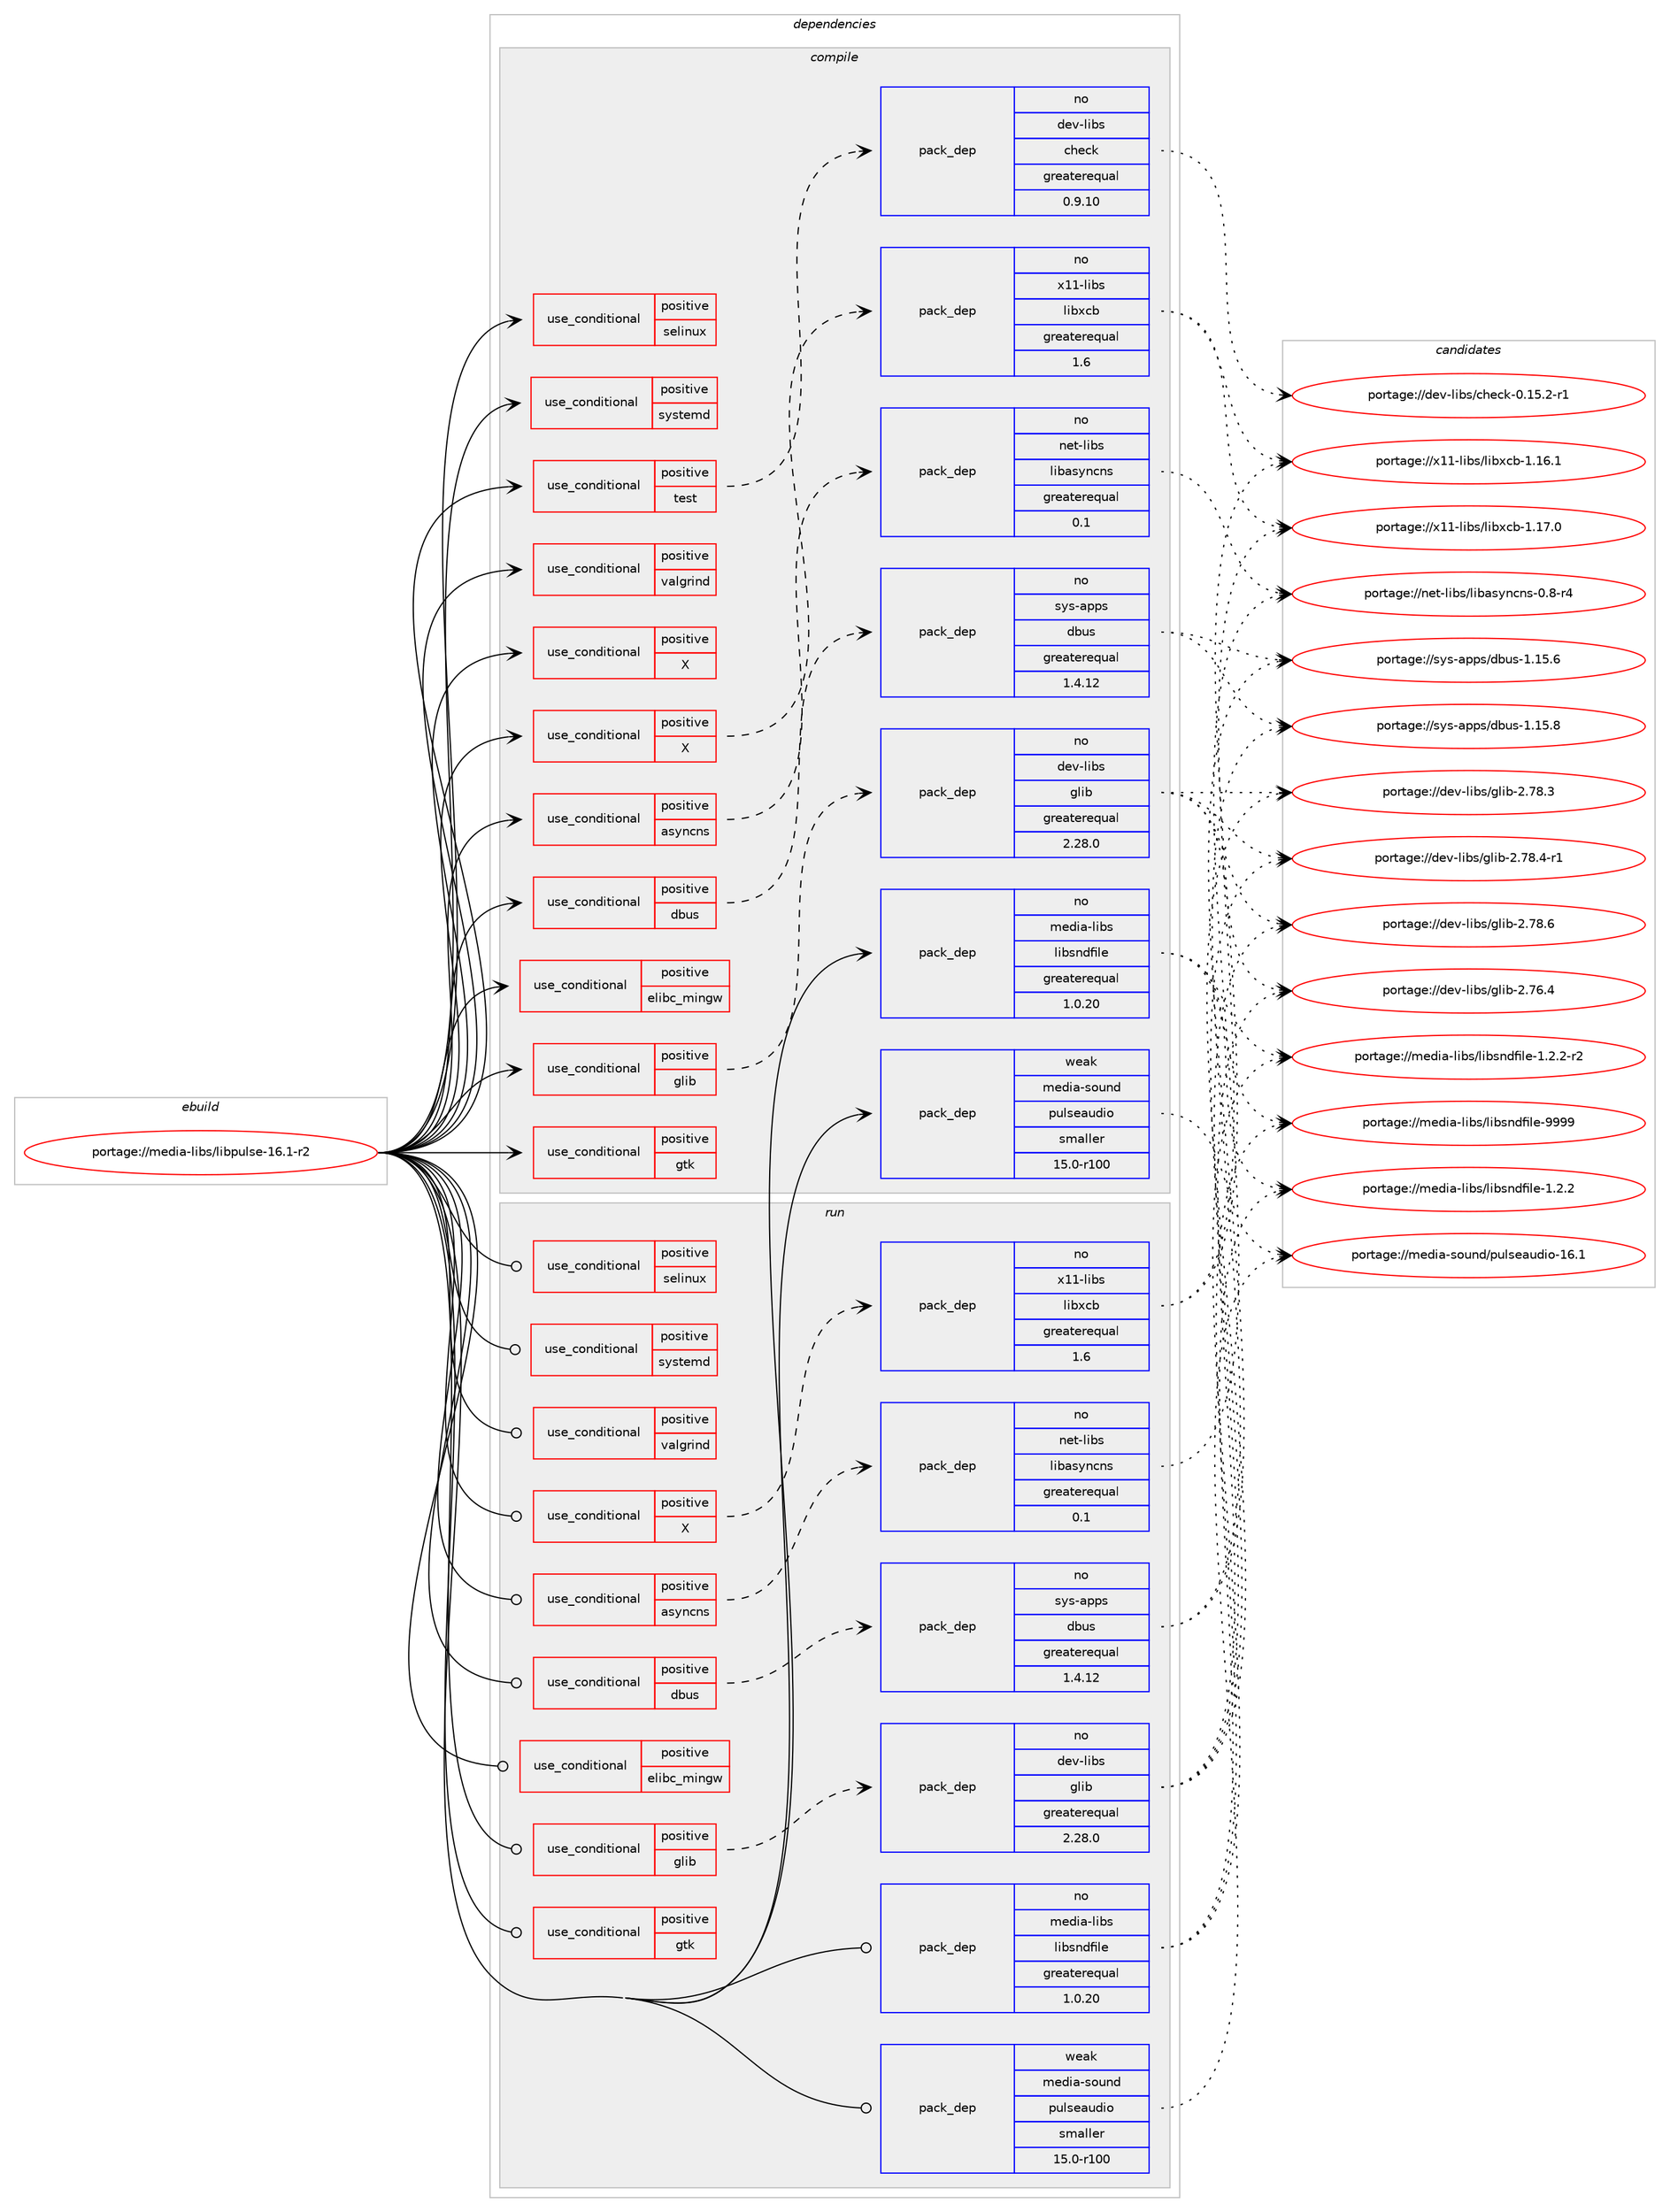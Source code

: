 digraph prolog {

# *************
# Graph options
# *************

newrank=true;
concentrate=true;
compound=true;
graph [rankdir=LR,fontname=Helvetica,fontsize=10,ranksep=1.5];#, ranksep=2.5, nodesep=0.2];
edge  [arrowhead=vee];
node  [fontname=Helvetica,fontsize=10];

# **********
# The ebuild
# **********

subgraph cluster_leftcol {
color=gray;
rank=same;
label=<<i>ebuild</i>>;
id [label="portage://media-libs/libpulse-16.1-r2", color=red, width=4, href="../media-libs/libpulse-16.1-r2.svg"];
}

# ****************
# The dependencies
# ****************

subgraph cluster_midcol {
color=gray;
label=<<i>dependencies</i>>;
subgraph cluster_compile {
fillcolor="#eeeeee";
style=filled;
label=<<i>compile</i>>;
subgraph cond74162 {
dependency156167 [label=<<TABLE BORDER="0" CELLBORDER="1" CELLSPACING="0" CELLPADDING="4"><TR><TD ROWSPAN="3" CELLPADDING="10">use_conditional</TD></TR><TR><TD>positive</TD></TR><TR><TD>X</TD></TR></TABLE>>, shape=none, color=red];
# *** BEGIN UNKNOWN DEPENDENCY TYPE (TODO) ***
# dependency156167 -> package_dependency(portage://media-libs/libpulse-16.1-r2,install,no,x11-base,xorg-proto,none,[,,],[],[])
# *** END UNKNOWN DEPENDENCY TYPE (TODO) ***

}
id:e -> dependency156167:w [weight=20,style="solid",arrowhead="vee"];
subgraph cond74163 {
dependency156168 [label=<<TABLE BORDER="0" CELLBORDER="1" CELLSPACING="0" CELLPADDING="4"><TR><TD ROWSPAN="3" CELLPADDING="10">use_conditional</TD></TR><TR><TD>positive</TD></TR><TR><TD>X</TD></TR></TABLE>>, shape=none, color=red];
# *** BEGIN UNKNOWN DEPENDENCY TYPE (TODO) ***
# dependency156168 -> package_dependency(portage://media-libs/libpulse-16.1-r2,install,no,x11-libs,libX11,none,[,,],[],[use(optenable(abi_x86_32),negative),use(optenable(abi_x86_64),negative),use(optenable(abi_x86_x32),negative),use(optenable(abi_mips_n32),negative),use(optenable(abi_mips_n64),negative),use(optenable(abi_mips_o32),negative),use(optenable(abi_s390_32),negative),use(optenable(abi_s390_64),negative)])
# *** END UNKNOWN DEPENDENCY TYPE (TODO) ***

subgraph pack79691 {
dependency156169 [label=<<TABLE BORDER="0" CELLBORDER="1" CELLSPACING="0" CELLPADDING="4" WIDTH="220"><TR><TD ROWSPAN="6" CELLPADDING="30">pack_dep</TD></TR><TR><TD WIDTH="110">no</TD></TR><TR><TD>x11-libs</TD></TR><TR><TD>libxcb</TD></TR><TR><TD>greaterequal</TD></TR><TR><TD>1.6</TD></TR></TABLE>>, shape=none, color=blue];
}
dependency156168:e -> dependency156169:w [weight=20,style="dashed",arrowhead="vee"];
}
id:e -> dependency156168:w [weight=20,style="solid",arrowhead="vee"];
subgraph cond74164 {
dependency156170 [label=<<TABLE BORDER="0" CELLBORDER="1" CELLSPACING="0" CELLPADDING="4"><TR><TD ROWSPAN="3" CELLPADDING="10">use_conditional</TD></TR><TR><TD>positive</TD></TR><TR><TD>asyncns</TD></TR></TABLE>>, shape=none, color=red];
subgraph pack79692 {
dependency156171 [label=<<TABLE BORDER="0" CELLBORDER="1" CELLSPACING="0" CELLPADDING="4" WIDTH="220"><TR><TD ROWSPAN="6" CELLPADDING="30">pack_dep</TD></TR><TR><TD WIDTH="110">no</TD></TR><TR><TD>net-libs</TD></TR><TR><TD>libasyncns</TD></TR><TR><TD>greaterequal</TD></TR><TR><TD>0.1</TD></TR></TABLE>>, shape=none, color=blue];
}
dependency156170:e -> dependency156171:w [weight=20,style="dashed",arrowhead="vee"];
}
id:e -> dependency156170:w [weight=20,style="solid",arrowhead="vee"];
subgraph cond74165 {
dependency156172 [label=<<TABLE BORDER="0" CELLBORDER="1" CELLSPACING="0" CELLPADDING="4"><TR><TD ROWSPAN="3" CELLPADDING="10">use_conditional</TD></TR><TR><TD>positive</TD></TR><TR><TD>dbus</TD></TR></TABLE>>, shape=none, color=red];
subgraph pack79693 {
dependency156173 [label=<<TABLE BORDER="0" CELLBORDER="1" CELLSPACING="0" CELLPADDING="4" WIDTH="220"><TR><TD ROWSPAN="6" CELLPADDING="30">pack_dep</TD></TR><TR><TD WIDTH="110">no</TD></TR><TR><TD>sys-apps</TD></TR><TR><TD>dbus</TD></TR><TR><TD>greaterequal</TD></TR><TR><TD>1.4.12</TD></TR></TABLE>>, shape=none, color=blue];
}
dependency156172:e -> dependency156173:w [weight=20,style="dashed",arrowhead="vee"];
}
id:e -> dependency156172:w [weight=20,style="solid",arrowhead="vee"];
subgraph cond74166 {
dependency156174 [label=<<TABLE BORDER="0" CELLBORDER="1" CELLSPACING="0" CELLPADDING="4"><TR><TD ROWSPAN="3" CELLPADDING="10">use_conditional</TD></TR><TR><TD>positive</TD></TR><TR><TD>elibc_mingw</TD></TR></TABLE>>, shape=none, color=red];
# *** BEGIN UNKNOWN DEPENDENCY TYPE (TODO) ***
# dependency156174 -> package_dependency(portage://media-libs/libpulse-16.1-r2,install,no,dev-libs,libpcre,none,[,,],[slot(3)],[])
# *** END UNKNOWN DEPENDENCY TYPE (TODO) ***

}
id:e -> dependency156174:w [weight=20,style="solid",arrowhead="vee"];
subgraph cond74167 {
dependency156175 [label=<<TABLE BORDER="0" CELLBORDER="1" CELLSPACING="0" CELLPADDING="4"><TR><TD ROWSPAN="3" CELLPADDING="10">use_conditional</TD></TR><TR><TD>positive</TD></TR><TR><TD>glib</TD></TR></TABLE>>, shape=none, color=red];
subgraph pack79694 {
dependency156176 [label=<<TABLE BORDER="0" CELLBORDER="1" CELLSPACING="0" CELLPADDING="4" WIDTH="220"><TR><TD ROWSPAN="6" CELLPADDING="30">pack_dep</TD></TR><TR><TD WIDTH="110">no</TD></TR><TR><TD>dev-libs</TD></TR><TR><TD>glib</TD></TR><TR><TD>greaterequal</TD></TR><TR><TD>2.28.0</TD></TR></TABLE>>, shape=none, color=blue];
}
dependency156175:e -> dependency156176:w [weight=20,style="dashed",arrowhead="vee"];
}
id:e -> dependency156175:w [weight=20,style="solid",arrowhead="vee"];
subgraph cond74168 {
dependency156177 [label=<<TABLE BORDER="0" CELLBORDER="1" CELLSPACING="0" CELLPADDING="4"><TR><TD ROWSPAN="3" CELLPADDING="10">use_conditional</TD></TR><TR><TD>positive</TD></TR><TR><TD>gtk</TD></TR></TABLE>>, shape=none, color=red];
# *** BEGIN UNKNOWN DEPENDENCY TYPE (TODO) ***
# dependency156177 -> package_dependency(portage://media-libs/libpulse-16.1-r2,install,no,x11-libs,gtk+,none,[,,],[slot(3)],[])
# *** END UNKNOWN DEPENDENCY TYPE (TODO) ***

}
id:e -> dependency156177:w [weight=20,style="solid",arrowhead="vee"];
subgraph cond74169 {
dependency156178 [label=<<TABLE BORDER="0" CELLBORDER="1" CELLSPACING="0" CELLPADDING="4"><TR><TD ROWSPAN="3" CELLPADDING="10">use_conditional</TD></TR><TR><TD>positive</TD></TR><TR><TD>selinux</TD></TR></TABLE>>, shape=none, color=red];
# *** BEGIN UNKNOWN DEPENDENCY TYPE (TODO) ***
# dependency156178 -> package_dependency(portage://media-libs/libpulse-16.1-r2,install,no,sec-policy,selinux-pulseaudio,none,[,,],[],[])
# *** END UNKNOWN DEPENDENCY TYPE (TODO) ***

}
id:e -> dependency156178:w [weight=20,style="solid",arrowhead="vee"];
subgraph cond74170 {
dependency156179 [label=<<TABLE BORDER="0" CELLBORDER="1" CELLSPACING="0" CELLPADDING="4"><TR><TD ROWSPAN="3" CELLPADDING="10">use_conditional</TD></TR><TR><TD>positive</TD></TR><TR><TD>systemd</TD></TR></TABLE>>, shape=none, color=red];
# *** BEGIN UNKNOWN DEPENDENCY TYPE (TODO) ***
# dependency156179 -> package_dependency(portage://media-libs/libpulse-16.1-r2,install,no,sys-apps,systemd,none,[,,],any_same_slot,[])
# *** END UNKNOWN DEPENDENCY TYPE (TODO) ***

}
id:e -> dependency156179:w [weight=20,style="solid",arrowhead="vee"];
subgraph cond74171 {
dependency156180 [label=<<TABLE BORDER="0" CELLBORDER="1" CELLSPACING="0" CELLPADDING="4"><TR><TD ROWSPAN="3" CELLPADDING="10">use_conditional</TD></TR><TR><TD>positive</TD></TR><TR><TD>test</TD></TR></TABLE>>, shape=none, color=red];
subgraph pack79695 {
dependency156181 [label=<<TABLE BORDER="0" CELLBORDER="1" CELLSPACING="0" CELLPADDING="4" WIDTH="220"><TR><TD ROWSPAN="6" CELLPADDING="30">pack_dep</TD></TR><TR><TD WIDTH="110">no</TD></TR><TR><TD>dev-libs</TD></TR><TR><TD>check</TD></TR><TR><TD>greaterequal</TD></TR><TR><TD>0.9.10</TD></TR></TABLE>>, shape=none, color=blue];
}
dependency156180:e -> dependency156181:w [weight=20,style="dashed",arrowhead="vee"];
}
id:e -> dependency156180:w [weight=20,style="solid",arrowhead="vee"];
subgraph cond74172 {
dependency156182 [label=<<TABLE BORDER="0" CELLBORDER="1" CELLSPACING="0" CELLPADDING="4"><TR><TD ROWSPAN="3" CELLPADDING="10">use_conditional</TD></TR><TR><TD>positive</TD></TR><TR><TD>valgrind</TD></TR></TABLE>>, shape=none, color=red];
# *** BEGIN UNKNOWN DEPENDENCY TYPE (TODO) ***
# dependency156182 -> package_dependency(portage://media-libs/libpulse-16.1-r2,install,no,dev-debug,valgrind,none,[,,],[],[])
# *** END UNKNOWN DEPENDENCY TYPE (TODO) ***

}
id:e -> dependency156182:w [weight=20,style="solid",arrowhead="vee"];
# *** BEGIN UNKNOWN DEPENDENCY TYPE (TODO) ***
# id -> package_dependency(portage://media-libs/libpulse-16.1-r2,install,no,dev-libs,libatomic_ops,none,[,,],[],[])
# *** END UNKNOWN DEPENDENCY TYPE (TODO) ***

subgraph pack79696 {
dependency156183 [label=<<TABLE BORDER="0" CELLBORDER="1" CELLSPACING="0" CELLPADDING="4" WIDTH="220"><TR><TD ROWSPAN="6" CELLPADDING="30">pack_dep</TD></TR><TR><TD WIDTH="110">no</TD></TR><TR><TD>media-libs</TD></TR><TR><TD>libsndfile</TD></TR><TR><TD>greaterequal</TD></TR><TR><TD>1.0.20</TD></TR></TABLE>>, shape=none, color=blue];
}
id:e -> dependency156183:w [weight=20,style="solid",arrowhead="vee"];
subgraph pack79697 {
dependency156184 [label=<<TABLE BORDER="0" CELLBORDER="1" CELLSPACING="0" CELLPADDING="4" WIDTH="220"><TR><TD ROWSPAN="6" CELLPADDING="30">pack_dep</TD></TR><TR><TD WIDTH="110">weak</TD></TR><TR><TD>media-sound</TD></TR><TR><TD>pulseaudio</TD></TR><TR><TD>smaller</TD></TR><TR><TD>15.0-r100</TD></TR></TABLE>>, shape=none, color=blue];
}
id:e -> dependency156184:w [weight=20,style="solid",arrowhead="vee"];
}
subgraph cluster_compileandrun {
fillcolor="#eeeeee";
style=filled;
label=<<i>compile and run</i>>;
}
subgraph cluster_run {
fillcolor="#eeeeee";
style=filled;
label=<<i>run</i>>;
subgraph cond74173 {
dependency156185 [label=<<TABLE BORDER="0" CELLBORDER="1" CELLSPACING="0" CELLPADDING="4"><TR><TD ROWSPAN="3" CELLPADDING="10">use_conditional</TD></TR><TR><TD>positive</TD></TR><TR><TD>X</TD></TR></TABLE>>, shape=none, color=red];
# *** BEGIN UNKNOWN DEPENDENCY TYPE (TODO) ***
# dependency156185 -> package_dependency(portage://media-libs/libpulse-16.1-r2,run,no,x11-libs,libX11,none,[,,],[],[use(optenable(abi_x86_32),negative),use(optenable(abi_x86_64),negative),use(optenable(abi_x86_x32),negative),use(optenable(abi_mips_n32),negative),use(optenable(abi_mips_n64),negative),use(optenable(abi_mips_o32),negative),use(optenable(abi_s390_32),negative),use(optenable(abi_s390_64),negative)])
# *** END UNKNOWN DEPENDENCY TYPE (TODO) ***

subgraph pack79698 {
dependency156186 [label=<<TABLE BORDER="0" CELLBORDER="1" CELLSPACING="0" CELLPADDING="4" WIDTH="220"><TR><TD ROWSPAN="6" CELLPADDING="30">pack_dep</TD></TR><TR><TD WIDTH="110">no</TD></TR><TR><TD>x11-libs</TD></TR><TR><TD>libxcb</TD></TR><TR><TD>greaterequal</TD></TR><TR><TD>1.6</TD></TR></TABLE>>, shape=none, color=blue];
}
dependency156185:e -> dependency156186:w [weight=20,style="dashed",arrowhead="vee"];
}
id:e -> dependency156185:w [weight=20,style="solid",arrowhead="odot"];
subgraph cond74174 {
dependency156187 [label=<<TABLE BORDER="0" CELLBORDER="1" CELLSPACING="0" CELLPADDING="4"><TR><TD ROWSPAN="3" CELLPADDING="10">use_conditional</TD></TR><TR><TD>positive</TD></TR><TR><TD>asyncns</TD></TR></TABLE>>, shape=none, color=red];
subgraph pack79699 {
dependency156188 [label=<<TABLE BORDER="0" CELLBORDER="1" CELLSPACING="0" CELLPADDING="4" WIDTH="220"><TR><TD ROWSPAN="6" CELLPADDING="30">pack_dep</TD></TR><TR><TD WIDTH="110">no</TD></TR><TR><TD>net-libs</TD></TR><TR><TD>libasyncns</TD></TR><TR><TD>greaterequal</TD></TR><TR><TD>0.1</TD></TR></TABLE>>, shape=none, color=blue];
}
dependency156187:e -> dependency156188:w [weight=20,style="dashed",arrowhead="vee"];
}
id:e -> dependency156187:w [weight=20,style="solid",arrowhead="odot"];
subgraph cond74175 {
dependency156189 [label=<<TABLE BORDER="0" CELLBORDER="1" CELLSPACING="0" CELLPADDING="4"><TR><TD ROWSPAN="3" CELLPADDING="10">use_conditional</TD></TR><TR><TD>positive</TD></TR><TR><TD>dbus</TD></TR></TABLE>>, shape=none, color=red];
subgraph pack79700 {
dependency156190 [label=<<TABLE BORDER="0" CELLBORDER="1" CELLSPACING="0" CELLPADDING="4" WIDTH="220"><TR><TD ROWSPAN="6" CELLPADDING="30">pack_dep</TD></TR><TR><TD WIDTH="110">no</TD></TR><TR><TD>sys-apps</TD></TR><TR><TD>dbus</TD></TR><TR><TD>greaterequal</TD></TR><TR><TD>1.4.12</TD></TR></TABLE>>, shape=none, color=blue];
}
dependency156189:e -> dependency156190:w [weight=20,style="dashed",arrowhead="vee"];
}
id:e -> dependency156189:w [weight=20,style="solid",arrowhead="odot"];
subgraph cond74176 {
dependency156191 [label=<<TABLE BORDER="0" CELLBORDER="1" CELLSPACING="0" CELLPADDING="4"><TR><TD ROWSPAN="3" CELLPADDING="10">use_conditional</TD></TR><TR><TD>positive</TD></TR><TR><TD>elibc_mingw</TD></TR></TABLE>>, shape=none, color=red];
# *** BEGIN UNKNOWN DEPENDENCY TYPE (TODO) ***
# dependency156191 -> package_dependency(portage://media-libs/libpulse-16.1-r2,run,no,dev-libs,libpcre,none,[,,],[slot(3)],[])
# *** END UNKNOWN DEPENDENCY TYPE (TODO) ***

}
id:e -> dependency156191:w [weight=20,style="solid",arrowhead="odot"];
subgraph cond74177 {
dependency156192 [label=<<TABLE BORDER="0" CELLBORDER="1" CELLSPACING="0" CELLPADDING="4"><TR><TD ROWSPAN="3" CELLPADDING="10">use_conditional</TD></TR><TR><TD>positive</TD></TR><TR><TD>glib</TD></TR></TABLE>>, shape=none, color=red];
subgraph pack79701 {
dependency156193 [label=<<TABLE BORDER="0" CELLBORDER="1" CELLSPACING="0" CELLPADDING="4" WIDTH="220"><TR><TD ROWSPAN="6" CELLPADDING="30">pack_dep</TD></TR><TR><TD WIDTH="110">no</TD></TR><TR><TD>dev-libs</TD></TR><TR><TD>glib</TD></TR><TR><TD>greaterequal</TD></TR><TR><TD>2.28.0</TD></TR></TABLE>>, shape=none, color=blue];
}
dependency156192:e -> dependency156193:w [weight=20,style="dashed",arrowhead="vee"];
}
id:e -> dependency156192:w [weight=20,style="solid",arrowhead="odot"];
subgraph cond74178 {
dependency156194 [label=<<TABLE BORDER="0" CELLBORDER="1" CELLSPACING="0" CELLPADDING="4"><TR><TD ROWSPAN="3" CELLPADDING="10">use_conditional</TD></TR><TR><TD>positive</TD></TR><TR><TD>gtk</TD></TR></TABLE>>, shape=none, color=red];
# *** BEGIN UNKNOWN DEPENDENCY TYPE (TODO) ***
# dependency156194 -> package_dependency(portage://media-libs/libpulse-16.1-r2,run,no,x11-libs,gtk+,none,[,,],[slot(3)],[])
# *** END UNKNOWN DEPENDENCY TYPE (TODO) ***

}
id:e -> dependency156194:w [weight=20,style="solid",arrowhead="odot"];
subgraph cond74179 {
dependency156195 [label=<<TABLE BORDER="0" CELLBORDER="1" CELLSPACING="0" CELLPADDING="4"><TR><TD ROWSPAN="3" CELLPADDING="10">use_conditional</TD></TR><TR><TD>positive</TD></TR><TR><TD>selinux</TD></TR></TABLE>>, shape=none, color=red];
# *** BEGIN UNKNOWN DEPENDENCY TYPE (TODO) ***
# dependency156195 -> package_dependency(portage://media-libs/libpulse-16.1-r2,run,no,sec-policy,selinux-pulseaudio,none,[,,],[],[])
# *** END UNKNOWN DEPENDENCY TYPE (TODO) ***

}
id:e -> dependency156195:w [weight=20,style="solid",arrowhead="odot"];
subgraph cond74180 {
dependency156196 [label=<<TABLE BORDER="0" CELLBORDER="1" CELLSPACING="0" CELLPADDING="4"><TR><TD ROWSPAN="3" CELLPADDING="10">use_conditional</TD></TR><TR><TD>positive</TD></TR><TR><TD>systemd</TD></TR></TABLE>>, shape=none, color=red];
# *** BEGIN UNKNOWN DEPENDENCY TYPE (TODO) ***
# dependency156196 -> package_dependency(portage://media-libs/libpulse-16.1-r2,run,no,sys-apps,systemd,none,[,,],any_same_slot,[])
# *** END UNKNOWN DEPENDENCY TYPE (TODO) ***

}
id:e -> dependency156196:w [weight=20,style="solid",arrowhead="odot"];
subgraph cond74181 {
dependency156197 [label=<<TABLE BORDER="0" CELLBORDER="1" CELLSPACING="0" CELLPADDING="4"><TR><TD ROWSPAN="3" CELLPADDING="10">use_conditional</TD></TR><TR><TD>positive</TD></TR><TR><TD>valgrind</TD></TR></TABLE>>, shape=none, color=red];
# *** BEGIN UNKNOWN DEPENDENCY TYPE (TODO) ***
# dependency156197 -> package_dependency(portage://media-libs/libpulse-16.1-r2,run,no,dev-debug,valgrind,none,[,,],[],[])
# *** END UNKNOWN DEPENDENCY TYPE (TODO) ***

}
id:e -> dependency156197:w [weight=20,style="solid",arrowhead="odot"];
# *** BEGIN UNKNOWN DEPENDENCY TYPE (TODO) ***
# id -> package_dependency(portage://media-libs/libpulse-16.1-r2,run,no,dev-libs,libatomic_ops,none,[,,],[],[])
# *** END UNKNOWN DEPENDENCY TYPE (TODO) ***

subgraph pack79702 {
dependency156198 [label=<<TABLE BORDER="0" CELLBORDER="1" CELLSPACING="0" CELLPADDING="4" WIDTH="220"><TR><TD ROWSPAN="6" CELLPADDING="30">pack_dep</TD></TR><TR><TD WIDTH="110">no</TD></TR><TR><TD>media-libs</TD></TR><TR><TD>libsndfile</TD></TR><TR><TD>greaterequal</TD></TR><TR><TD>1.0.20</TD></TR></TABLE>>, shape=none, color=blue];
}
id:e -> dependency156198:w [weight=20,style="solid",arrowhead="odot"];
subgraph pack79703 {
dependency156199 [label=<<TABLE BORDER="0" CELLBORDER="1" CELLSPACING="0" CELLPADDING="4" WIDTH="220"><TR><TD ROWSPAN="6" CELLPADDING="30">pack_dep</TD></TR><TR><TD WIDTH="110">weak</TD></TR><TR><TD>media-sound</TD></TR><TR><TD>pulseaudio</TD></TR><TR><TD>smaller</TD></TR><TR><TD>15.0-r100</TD></TR></TABLE>>, shape=none, color=blue];
}
id:e -> dependency156199:w [weight=20,style="solid",arrowhead="odot"];
}
}

# **************
# The candidates
# **************

subgraph cluster_choices {
rank=same;
color=gray;
label=<<i>candidates</i>>;

subgraph choice79691 {
color=black;
nodesep=1;
choice120494945108105981154710810598120999845494649544649 [label="portage://x11-libs/libxcb-1.16.1", color=red, width=4,href="../x11-libs/libxcb-1.16.1.svg"];
choice120494945108105981154710810598120999845494649554648 [label="portage://x11-libs/libxcb-1.17.0", color=red, width=4,href="../x11-libs/libxcb-1.17.0.svg"];
dependency156169:e -> choice120494945108105981154710810598120999845494649544649:w [style=dotted,weight="100"];
dependency156169:e -> choice120494945108105981154710810598120999845494649554648:w [style=dotted,weight="100"];
}
subgraph choice79692 {
color=black;
nodesep=1;
choice110101116451081059811547108105989711512111099110115454846564511452 [label="portage://net-libs/libasyncns-0.8-r4", color=red, width=4,href="../net-libs/libasyncns-0.8-r4.svg"];
dependency156171:e -> choice110101116451081059811547108105989711512111099110115454846564511452:w [style=dotted,weight="100"];
}
subgraph choice79693 {
color=black;
nodesep=1;
choice1151211154597112112115471009811711545494649534654 [label="portage://sys-apps/dbus-1.15.6", color=red, width=4,href="../sys-apps/dbus-1.15.6.svg"];
choice1151211154597112112115471009811711545494649534656 [label="portage://sys-apps/dbus-1.15.8", color=red, width=4,href="../sys-apps/dbus-1.15.8.svg"];
dependency156173:e -> choice1151211154597112112115471009811711545494649534654:w [style=dotted,weight="100"];
dependency156173:e -> choice1151211154597112112115471009811711545494649534656:w [style=dotted,weight="100"];
}
subgraph choice79694 {
color=black;
nodesep=1;
choice1001011184510810598115471031081059845504655544652 [label="portage://dev-libs/glib-2.76.4", color=red, width=4,href="../dev-libs/glib-2.76.4.svg"];
choice1001011184510810598115471031081059845504655564651 [label="portage://dev-libs/glib-2.78.3", color=red, width=4,href="../dev-libs/glib-2.78.3.svg"];
choice10010111845108105981154710310810598455046555646524511449 [label="portage://dev-libs/glib-2.78.4-r1", color=red, width=4,href="../dev-libs/glib-2.78.4-r1.svg"];
choice1001011184510810598115471031081059845504655564654 [label="portage://dev-libs/glib-2.78.6", color=red, width=4,href="../dev-libs/glib-2.78.6.svg"];
dependency156176:e -> choice1001011184510810598115471031081059845504655544652:w [style=dotted,weight="100"];
dependency156176:e -> choice1001011184510810598115471031081059845504655564651:w [style=dotted,weight="100"];
dependency156176:e -> choice10010111845108105981154710310810598455046555646524511449:w [style=dotted,weight="100"];
dependency156176:e -> choice1001011184510810598115471031081059845504655564654:w [style=dotted,weight="100"];
}
subgraph choice79695 {
color=black;
nodesep=1;
choice1001011184510810598115479910410199107454846495346504511449 [label="portage://dev-libs/check-0.15.2-r1", color=red, width=4,href="../dev-libs/check-0.15.2-r1.svg"];
dependency156181:e -> choice1001011184510810598115479910410199107454846495346504511449:w [style=dotted,weight="100"];
}
subgraph choice79696 {
color=black;
nodesep=1;
choice1091011001059745108105981154710810598115110100102105108101454946504650 [label="portage://media-libs/libsndfile-1.2.2", color=red, width=4,href="../media-libs/libsndfile-1.2.2.svg"];
choice10910110010597451081059811547108105981151101001021051081014549465046504511450 [label="portage://media-libs/libsndfile-1.2.2-r2", color=red, width=4,href="../media-libs/libsndfile-1.2.2-r2.svg"];
choice10910110010597451081059811547108105981151101001021051081014557575757 [label="portage://media-libs/libsndfile-9999", color=red, width=4,href="../media-libs/libsndfile-9999.svg"];
dependency156183:e -> choice1091011001059745108105981154710810598115110100102105108101454946504650:w [style=dotted,weight="100"];
dependency156183:e -> choice10910110010597451081059811547108105981151101001021051081014549465046504511450:w [style=dotted,weight="100"];
dependency156183:e -> choice10910110010597451081059811547108105981151101001021051081014557575757:w [style=dotted,weight="100"];
}
subgraph choice79697 {
color=black;
nodesep=1;
choice109101100105974511511111711010047112117108115101971171001051114549544649 [label="portage://media-sound/pulseaudio-16.1", color=red, width=4,href="../media-sound/pulseaudio-16.1.svg"];
dependency156184:e -> choice109101100105974511511111711010047112117108115101971171001051114549544649:w [style=dotted,weight="100"];
}
subgraph choice79698 {
color=black;
nodesep=1;
choice120494945108105981154710810598120999845494649544649 [label="portage://x11-libs/libxcb-1.16.1", color=red, width=4,href="../x11-libs/libxcb-1.16.1.svg"];
choice120494945108105981154710810598120999845494649554648 [label="portage://x11-libs/libxcb-1.17.0", color=red, width=4,href="../x11-libs/libxcb-1.17.0.svg"];
dependency156186:e -> choice120494945108105981154710810598120999845494649544649:w [style=dotted,weight="100"];
dependency156186:e -> choice120494945108105981154710810598120999845494649554648:w [style=dotted,weight="100"];
}
subgraph choice79699 {
color=black;
nodesep=1;
choice110101116451081059811547108105989711512111099110115454846564511452 [label="portage://net-libs/libasyncns-0.8-r4", color=red, width=4,href="../net-libs/libasyncns-0.8-r4.svg"];
dependency156188:e -> choice110101116451081059811547108105989711512111099110115454846564511452:w [style=dotted,weight="100"];
}
subgraph choice79700 {
color=black;
nodesep=1;
choice1151211154597112112115471009811711545494649534654 [label="portage://sys-apps/dbus-1.15.6", color=red, width=4,href="../sys-apps/dbus-1.15.6.svg"];
choice1151211154597112112115471009811711545494649534656 [label="portage://sys-apps/dbus-1.15.8", color=red, width=4,href="../sys-apps/dbus-1.15.8.svg"];
dependency156190:e -> choice1151211154597112112115471009811711545494649534654:w [style=dotted,weight="100"];
dependency156190:e -> choice1151211154597112112115471009811711545494649534656:w [style=dotted,weight="100"];
}
subgraph choice79701 {
color=black;
nodesep=1;
choice1001011184510810598115471031081059845504655544652 [label="portage://dev-libs/glib-2.76.4", color=red, width=4,href="../dev-libs/glib-2.76.4.svg"];
choice1001011184510810598115471031081059845504655564651 [label="portage://dev-libs/glib-2.78.3", color=red, width=4,href="../dev-libs/glib-2.78.3.svg"];
choice10010111845108105981154710310810598455046555646524511449 [label="portage://dev-libs/glib-2.78.4-r1", color=red, width=4,href="../dev-libs/glib-2.78.4-r1.svg"];
choice1001011184510810598115471031081059845504655564654 [label="portage://dev-libs/glib-2.78.6", color=red, width=4,href="../dev-libs/glib-2.78.6.svg"];
dependency156193:e -> choice1001011184510810598115471031081059845504655544652:w [style=dotted,weight="100"];
dependency156193:e -> choice1001011184510810598115471031081059845504655564651:w [style=dotted,weight="100"];
dependency156193:e -> choice10010111845108105981154710310810598455046555646524511449:w [style=dotted,weight="100"];
dependency156193:e -> choice1001011184510810598115471031081059845504655564654:w [style=dotted,weight="100"];
}
subgraph choice79702 {
color=black;
nodesep=1;
choice1091011001059745108105981154710810598115110100102105108101454946504650 [label="portage://media-libs/libsndfile-1.2.2", color=red, width=4,href="../media-libs/libsndfile-1.2.2.svg"];
choice10910110010597451081059811547108105981151101001021051081014549465046504511450 [label="portage://media-libs/libsndfile-1.2.2-r2", color=red, width=4,href="../media-libs/libsndfile-1.2.2-r2.svg"];
choice10910110010597451081059811547108105981151101001021051081014557575757 [label="portage://media-libs/libsndfile-9999", color=red, width=4,href="../media-libs/libsndfile-9999.svg"];
dependency156198:e -> choice1091011001059745108105981154710810598115110100102105108101454946504650:w [style=dotted,weight="100"];
dependency156198:e -> choice10910110010597451081059811547108105981151101001021051081014549465046504511450:w [style=dotted,weight="100"];
dependency156198:e -> choice10910110010597451081059811547108105981151101001021051081014557575757:w [style=dotted,weight="100"];
}
subgraph choice79703 {
color=black;
nodesep=1;
choice109101100105974511511111711010047112117108115101971171001051114549544649 [label="portage://media-sound/pulseaudio-16.1", color=red, width=4,href="../media-sound/pulseaudio-16.1.svg"];
dependency156199:e -> choice109101100105974511511111711010047112117108115101971171001051114549544649:w [style=dotted,weight="100"];
}
}

}

